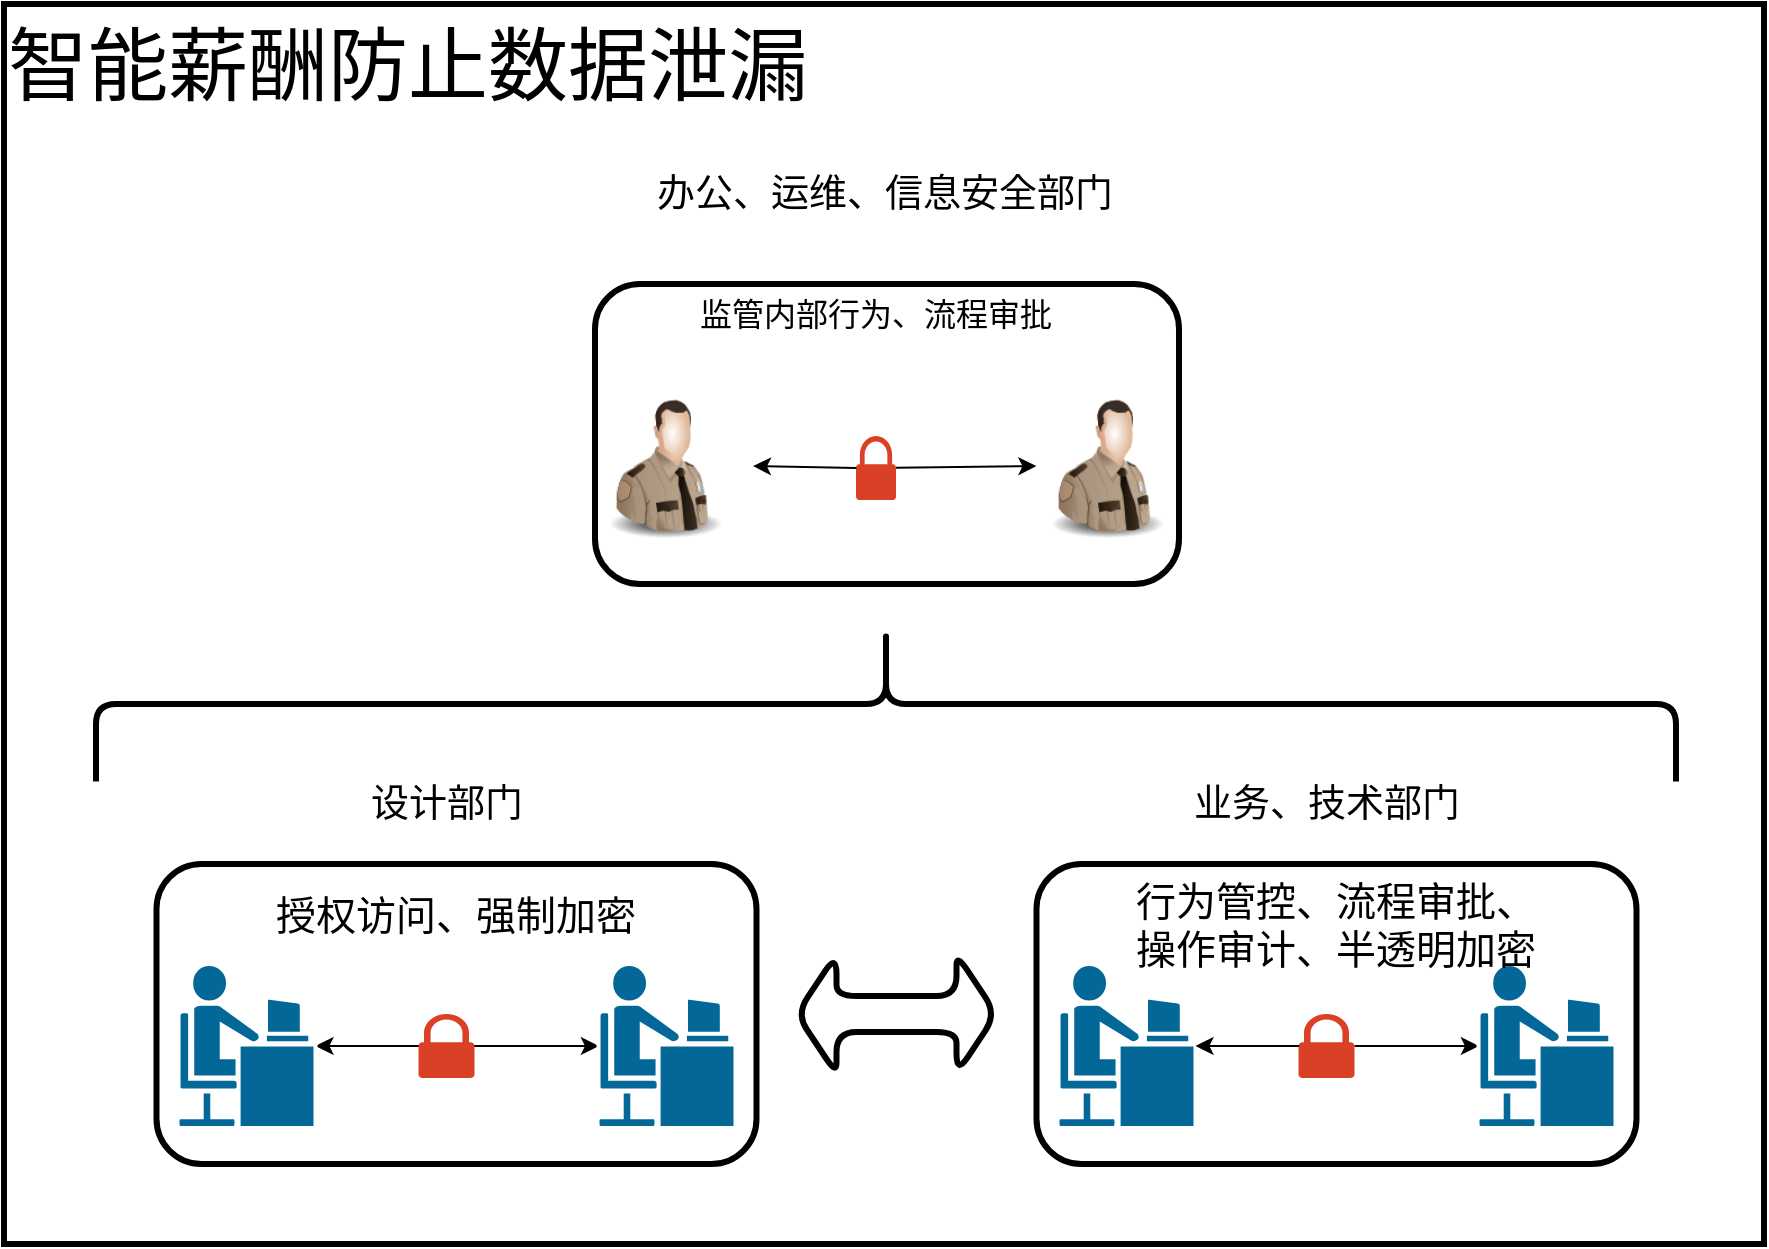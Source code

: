 <mxfile version="15.5.7" type="github" pages="2">
  <diagram id="zvL8GlTMc8eFtZUIkf8F" name="企业内部">
    <mxGraphModel dx="1977" dy="2442" grid="1" gridSize="10" guides="1" tooltips="1" connect="1" arrows="1" fold="1" page="1" pageScale="1" pageWidth="827" pageHeight="1169" math="0" shadow="0">
      <root>
        <mxCell id="0" />
        <mxCell id="1" parent="0" />
        <mxCell id="PV1jHBKMlM598l_tTO8h-67" value="智能薪酬防止数据泄漏" style="rounded=0;whiteSpace=wrap;html=1;labelBackgroundColor=none;fontSize=40;strokeWidth=3;fillColor=none;verticalAlign=top;align=left;" vertex="1" parent="1">
          <mxGeometry x="430" y="-145" width="880" height="620" as="geometry" />
        </mxCell>
        <mxCell id="PV1jHBKMlM598l_tTO8h-70" value="" style="rounded=1;whiteSpace=wrap;html=1;labelBackgroundColor=none;fontSize=40;strokeWidth=3;fillColor=none;align=left;verticalAlign=top;" vertex="1" parent="1">
          <mxGeometry x="946.25" y="285" width="300" height="150" as="geometry" />
        </mxCell>
        <mxCell id="PV1jHBKMlM598l_tTO8h-69" value="" style="rounded=1;whiteSpace=wrap;html=1;labelBackgroundColor=none;fontSize=40;strokeWidth=3;fillColor=none;align=left;verticalAlign=top;" vertex="1" parent="1">
          <mxGeometry x="506.25" y="285" width="300" height="150" as="geometry" />
        </mxCell>
        <mxCell id="PV1jHBKMlM598l_tTO8h-9" style="edgeStyle=none;rounded=0;orthogonalLoop=1;jettySize=auto;html=1;entryX=0.01;entryY=0.5;entryDx=0;entryDy=0;entryPerimeter=0;startArrow=classic;startFill=1;" edge="1" parent="1" source="PV1jHBKMlM598l_tTO8h-3" target="PV1jHBKMlM598l_tTO8h-6">
          <mxGeometry relative="1" as="geometry" />
        </mxCell>
        <mxCell id="PV1jHBKMlM598l_tTO8h-3" value="" style="shape=mxgraph.cisco.people.androgenous_person;html=1;pointerEvents=1;dashed=0;fillColor=#036897;strokeColor=#ffffff;strokeWidth=2;verticalLabelPosition=bottom;verticalAlign=top;align=center;outlineConnect=0;" vertex="1" parent="1">
          <mxGeometry x="516.75" y="335" width="69" height="82" as="geometry" />
        </mxCell>
        <mxCell id="PV1jHBKMlM598l_tTO8h-6" value="" style="shape=mxgraph.cisco.people.androgenous_person;html=1;pointerEvents=1;dashed=0;fillColor=#036897;strokeColor=#ffffff;strokeWidth=2;verticalLabelPosition=bottom;verticalAlign=top;align=center;outlineConnect=0;" vertex="1" parent="1">
          <mxGeometry x="726.75" y="335" width="69" height="82" as="geometry" />
        </mxCell>
        <mxCell id="PV1jHBKMlM598l_tTO8h-11" value="授权访问、强制加密" style="text;html=1;strokeColor=none;fillColor=none;align=center;verticalAlign=middle;whiteSpace=wrap;rounded=0;fontSize=20;strokeWidth=6;" vertex="1" parent="1">
          <mxGeometry x="546.25" y="295" width="220" height="30" as="geometry" />
        </mxCell>
        <mxCell id="PV1jHBKMlM598l_tTO8h-12" value="&lt;font style=&quot;font-size: 19px;&quot;&gt;设计部门&lt;/font&gt;" style="text;html=1;align=center;verticalAlign=middle;resizable=0;points=[];autosize=1;strokeColor=none;fillColor=none;fontSize=19;" vertex="1" parent="1">
          <mxGeometry x="606.25" y="240" width="90" height="30" as="geometry" />
        </mxCell>
        <mxCell id="PV1jHBKMlM598l_tTO8h-15" style="edgeStyle=none;rounded=0;orthogonalLoop=1;jettySize=auto;html=1;entryX=0.01;entryY=0.5;entryDx=0;entryDy=0;entryPerimeter=0;startArrow=none;startFill=1;" edge="1" parent="1" source="PV1jHBKMlM598l_tTO8h-25" target="PV1jHBKMlM598l_tTO8h-19">
          <mxGeometry relative="1" as="geometry" />
        </mxCell>
        <mxCell id="PV1jHBKMlM598l_tTO8h-16" value="" style="shape=mxgraph.cisco.people.androgenous_person;html=1;pointerEvents=1;dashed=0;fillColor=#036897;strokeColor=#ffffff;strokeWidth=2;verticalLabelPosition=bottom;verticalAlign=top;align=center;outlineConnect=0;" vertex="1" parent="1">
          <mxGeometry x="956.75" y="335" width="69" height="82" as="geometry" />
        </mxCell>
        <mxCell id="PV1jHBKMlM598l_tTO8h-19" value="" style="shape=mxgraph.cisco.people.androgenous_person;html=1;pointerEvents=1;dashed=0;fillColor=#036897;strokeColor=#ffffff;strokeWidth=2;verticalLabelPosition=bottom;verticalAlign=top;align=center;outlineConnect=0;" vertex="1" parent="1">
          <mxGeometry x="1166.75" y="335" width="69" height="82" as="geometry" />
        </mxCell>
        <mxCell id="PV1jHBKMlM598l_tTO8h-20" value="行为管控、流程审批、&lt;br&gt;操作审计、半透明加密" style="text;html=1;strokeColor=none;fillColor=none;align=center;verticalAlign=middle;whiteSpace=wrap;rounded=0;fontSize=20;" vertex="1" parent="1">
          <mxGeometry x="961.25" y="300" width="270" height="30" as="geometry" />
        </mxCell>
        <mxCell id="PV1jHBKMlM598l_tTO8h-21" value="&lt;font style=&quot;font-size: 19px;&quot;&gt;业务、技术部门&lt;/font&gt;" style="text;html=1;align=center;verticalAlign=middle;resizable=0;points=[];autosize=1;strokeColor=none;fillColor=none;fontSize=19;" vertex="1" parent="1">
          <mxGeometry x="1016.25" y="240" width="150" height="30" as="geometry" />
        </mxCell>
        <mxCell id="PV1jHBKMlM598l_tTO8h-24" value="" style="sketch=0;pointerEvents=1;shadow=0;dashed=0;html=1;strokeColor=none;labelPosition=center;verticalLabelPosition=bottom;verticalAlign=top;outlineConnect=0;align=center;shape=mxgraph.office.security.lock_protected;fillColor=#DA4026;fontSize=16;" vertex="1" parent="1">
          <mxGeometry x="637.25" y="360" width="28" height="32" as="geometry" />
        </mxCell>
        <mxCell id="PV1jHBKMlM598l_tTO8h-72" value="" style="edgeStyle=none;rounded=0;orthogonalLoop=1;jettySize=auto;html=1;fontSize=40;startArrow=classic;startFill=1;" edge="1" parent="1" source="PV1jHBKMlM598l_tTO8h-26">
          <mxGeometry relative="1" as="geometry">
            <mxPoint x="610" y="281.5" as="targetPoint" />
          </mxGeometry>
        </mxCell>
        <mxCell id="PV1jHBKMlM598l_tTO8h-39" style="edgeStyle=none;rounded=0;orthogonalLoop=1;jettySize=auto;html=1;entryX=0.01;entryY=0.5;entryDx=0;entryDy=0;entryPerimeter=0;startArrow=none;startFill=1;" edge="1" parent="1" source="PV1jHBKMlM598l_tTO8h-46">
          <mxGeometry relative="1" as="geometry">
            <mxPoint x="804.5" y="86" as="sourcePoint" />
            <mxPoint x="946.19" y="86" as="targetPoint" />
          </mxGeometry>
        </mxCell>
        <mxCell id="PV1jHBKMlM598l_tTO8h-44" value="监管内部行为、流程审批" style="text;html=1;strokeColor=none;fillColor=none;align=center;verticalAlign=middle;whiteSpace=wrap;rounded=0;fontSize=16;" vertex="1" parent="1">
          <mxGeometry x="735" y="-5" width="262" height="30" as="geometry" />
        </mxCell>
        <mxCell id="PV1jHBKMlM598l_tTO8h-45" value="&lt;font style=&quot;font-size: 19px;&quot;&gt;办公、运维、信息安全部门&lt;/font&gt;" style="text;html=1;align=center;verticalAlign=middle;resizable=0;points=[];autosize=1;strokeColor=none;fillColor=none;fontSize=19;" vertex="1" parent="1">
          <mxGeometry x="750" y="-65" width="240" height="30" as="geometry" />
        </mxCell>
        <mxCell id="PV1jHBKMlM598l_tTO8h-48" value="" style="image;html=1;image=img/lib/clip_art/people/Security_Man_128x128.png;rounded=1;fontSize=13;fillColor=none;" vertex="1" parent="1">
          <mxGeometry x="724.5" y="47" width="72" height="80" as="geometry" />
        </mxCell>
        <mxCell id="PV1jHBKMlM598l_tTO8h-59" value="" style="image;html=1;image=img/lib/clip_art/people/Security_Man_128x128.png;rounded=1;fontSize=13;fillColor=none;" vertex="1" parent="1">
          <mxGeometry x="945.5" y="47" width="72" height="80" as="geometry" />
        </mxCell>
        <mxCell id="PV1jHBKMlM598l_tTO8h-61" value="" style="shape=curlyBracket;whiteSpace=wrap;html=1;rounded=1;flipH=1;fontSize=19;fillColor=none;rotation=-90;labelBackgroundColor=none;strokeWidth=3;" vertex="1" parent="1">
          <mxGeometry x="832.25" y="-190" width="77.5" height="790" as="geometry" />
        </mxCell>
        <mxCell id="PV1jHBKMlM598l_tTO8h-71" value="" style="edgeStyle=none;rounded=0;orthogonalLoop=1;jettySize=auto;html=1;fontSize=40;startArrow=classic;startFill=1;" edge="1" parent="1" source="PV1jHBKMlM598l_tTO8h-66">
          <mxGeometry relative="1" as="geometry">
            <mxPoint x="681.379" y="233" as="targetPoint" />
          </mxGeometry>
        </mxCell>
        <mxCell id="PV1jHBKMlM598l_tTO8h-25" value="" style="sketch=0;pointerEvents=1;shadow=0;dashed=0;html=1;strokeColor=none;labelPosition=center;verticalLabelPosition=bottom;verticalAlign=top;outlineConnect=0;align=center;shape=mxgraph.office.security.lock_protected;fillColor=#DA4026;fontSize=16;" vertex="1" parent="1">
          <mxGeometry x="1077.25" y="360" width="28" height="32" as="geometry" />
        </mxCell>
        <mxCell id="PV1jHBKMlM598l_tTO8h-68" value="" style="edgeStyle=none;rounded=0;orthogonalLoop=1;jettySize=auto;html=1;entryX=0.01;entryY=0.5;entryDx=0;entryDy=0;entryPerimeter=0;startArrow=classic;startFill=1;endArrow=none;" edge="1" parent="1" source="PV1jHBKMlM598l_tTO8h-16" target="PV1jHBKMlM598l_tTO8h-25">
          <mxGeometry relative="1" as="geometry">
            <mxPoint x="1025.75" y="376" as="sourcePoint" />
            <mxPoint x="1167.44" y="376" as="targetPoint" />
          </mxGeometry>
        </mxCell>
        <mxCell id="PV1jHBKMlM598l_tTO8h-78" value="" style="shape=doubleArrow;whiteSpace=wrap;html=1;rounded=1;labelBackgroundColor=none;fontSize=40;strokeWidth=3;fillColor=none;align=left;verticalAlign=top;" vertex="1" parent="1">
          <mxGeometry x="826.25" y="330" width="100" height="60" as="geometry" />
        </mxCell>
        <mxCell id="PV1jHBKMlM598l_tTO8h-46" value="" style="sketch=0;pointerEvents=1;shadow=0;dashed=0;html=1;strokeColor=none;labelPosition=center;verticalLabelPosition=bottom;verticalAlign=top;outlineConnect=0;align=center;shape=mxgraph.office.security.lock_protected;fillColor=#DA4026;fontSize=16;" vertex="1" parent="1">
          <mxGeometry x="856" y="71" width="20" height="32" as="geometry" />
        </mxCell>
        <mxCell id="PV1jHBKMlM598l_tTO8h-79" value="" style="edgeStyle=none;rounded=0;orthogonalLoop=1;jettySize=auto;html=1;entryX=0.01;entryY=0.5;entryDx=0;entryDy=0;entryPerimeter=0;startArrow=classic;startFill=1;endArrow=none;" edge="1" parent="1" target="PV1jHBKMlM598l_tTO8h-46">
          <mxGeometry relative="1" as="geometry">
            <mxPoint x="804.5" y="86" as="sourcePoint" />
            <mxPoint x="946.19" y="86" as="targetPoint" />
          </mxGeometry>
        </mxCell>
        <mxCell id="PV1jHBKMlM598l_tTO8h-80" value="" style="rounded=1;whiteSpace=wrap;html=1;labelBackgroundColor=none;fontSize=40;strokeWidth=3;fillColor=none;align=left;verticalAlign=top;" vertex="1" parent="1">
          <mxGeometry x="725.5" y="-5" width="292" height="150" as="geometry" />
        </mxCell>
      </root>
    </mxGraphModel>
  </diagram>
  <diagram id="NZHBkKcoDFKd-PurkQWA" name="智能薪酬应用安全">
    <mxGraphModel dx="1694" dy="1091" grid="1" gridSize="10" guides="1" tooltips="1" connect="1" arrows="1" fold="1" page="1" pageScale="1" pageWidth="827" pageHeight="1169" math="0" shadow="0">
      <root>
        <mxCell id="wUdR2dI64wTf1apiwIai-0" />
        <mxCell id="wUdR2dI64wTf1apiwIai-1" parent="wUdR2dI64wTf1apiwIai-0" />
        <mxCell id="wUdR2dI64wTf1apiwIai-2" value="&lt;font style=&quot;font-size: 24px&quot; color=&quot;#ff3333&quot;&gt;智能薪酬系统&lt;/font&gt;" style="rounded=0;whiteSpace=wrap;html=1;labelBackgroundColor=none;fontSize=20;strokeWidth=2;fillColor=none;align=left;verticalAlign=top;" vertex="1" parent="wUdR2dI64wTf1apiwIai-1">
          <mxGeometry x="640" y="566.87" width="790" height="835" as="geometry" />
        </mxCell>
        <mxCell id="wUdR2dI64wTf1apiwIai-3" value="" style="sketch=0;aspect=fixed;pointerEvents=1;shadow=0;dashed=0;html=1;strokeColor=none;labelPosition=center;verticalLabelPosition=bottom;verticalAlign=top;align=center;fillColor=#00188D;shape=mxgraph.mscae.enterprise.web_server;rounded=1;labelBackgroundColor=none;fontSize=20;" vertex="1" parent="wUdR2dI64wTf1apiwIai-1">
          <mxGeometry x="720.95" y="876.87" width="98.8" height="130" as="geometry" />
        </mxCell>
        <mxCell id="wUdR2dI64wTf1apiwIai-4" value="智能人事" style="text;html=1;strokeColor=none;fillColor=none;align=center;verticalAlign=middle;whiteSpace=wrap;rounded=0;labelBackgroundColor=none;fontSize=20;" vertex="1" parent="wUdR2dI64wTf1apiwIai-1">
          <mxGeometry x="699.75" y="826.87" width="120" height="30" as="geometry" />
        </mxCell>
        <mxCell id="wUdR2dI64wTf1apiwIai-5" value="" style="sketch=0;aspect=fixed;pointerEvents=1;shadow=0;dashed=0;html=1;strokeColor=none;labelPosition=center;verticalLabelPosition=bottom;verticalAlign=top;align=center;fillColor=#00188D;shape=mxgraph.mscae.enterprise.web_server;rounded=1;labelBackgroundColor=none;fontSize=20;" vertex="1" parent="wUdR2dI64wTf1apiwIai-1">
          <mxGeometry x="1110.95" y="871.87" width="98.8" height="130" as="geometry" />
        </mxCell>
        <mxCell id="wUdR2dI64wTf1apiwIai-6" value="智能薪酬" style="text;html=1;strokeColor=none;fillColor=none;align=center;verticalAlign=middle;whiteSpace=wrap;rounded=0;labelBackgroundColor=none;fontSize=20;" vertex="1" parent="wUdR2dI64wTf1apiwIai-1">
          <mxGeometry x="1089.75" y="821.87" width="120" height="30" as="geometry" />
        </mxCell>
        <mxCell id="wUdR2dI64wTf1apiwIai-7" value="" style="shape=doubleArrow;whiteSpace=wrap;html=1;rounded=1;labelBackgroundColor=none;fontSize=20;strokeWidth=2;fillColor=none;align=left;verticalAlign=top;" vertex="1" parent="wUdR2dI64wTf1apiwIai-1">
          <mxGeometry x="879.75" y="896.87" width="170" height="60" as="geometry" />
        </mxCell>
        <mxCell id="wUdR2dI64wTf1apiwIai-8" value="" style="sketch=0;pointerEvents=1;shadow=0;dashed=0;html=1;strokeColor=none;labelPosition=center;verticalLabelPosition=bottom;verticalAlign=top;outlineConnect=0;align=center;shape=mxgraph.office.security.lock_protected;fillColor=#DA4026;fontSize=16;" vertex="1" parent="wUdR2dI64wTf1apiwIai-1">
          <mxGeometry x="950.75" y="910.87" width="28" height="32" as="geometry" />
        </mxCell>
        <mxCell id="wUdR2dI64wTf1apiwIai-9" value="金融级AES加密" style="text;html=1;strokeColor=none;fillColor=none;align=center;verticalAlign=middle;whiteSpace=wrap;rounded=0;labelBackgroundColor=none;fontSize=20;" vertex="1" parent="wUdR2dI64wTf1apiwIai-1">
          <mxGeometry x="874.75" y="956.87" width="180" height="30" as="geometry" />
        </mxCell>
        <mxCell id="wUdR2dI64wTf1apiwIai-10" value="" style="aspect=fixed;html=1;points=[];align=center;image;fontSize=12;image=img/lib/azure2/azure_stack/User_Subscriptions.svg;rounded=1;labelBackgroundColor=none;strokeWidth=2;fillColor=none;" vertex="1" parent="wUdR2dI64wTf1apiwIai-1">
          <mxGeometry x="290" y="626.87" width="100.97" height="98" as="geometry" />
        </mxCell>
        <mxCell id="wUdR2dI64wTf1apiwIai-11" value="" style="shape=image;html=1;verticalAlign=top;verticalLabelPosition=bottom;labelBackgroundColor=#ffffff;imageAspect=0;aspect=fixed;image=https://cdn2.iconfinder.com/data/icons/picol-vector/32/server_security-128.png;rounded=1;fontSize=20;strokeWidth=2;fillColor=none;" vertex="1" parent="wUdR2dI64wTf1apiwIai-1">
          <mxGeometry x="889.13" y="611.87" width="128" height="128" as="geometry" />
        </mxCell>
        <mxCell id="wUdR2dI64wTf1apiwIai-12" value="" style="shape=curlyBracket;whiteSpace=wrap;html=1;rounded=1;flipH=1;fontSize=19;fillColor=none;rotation=-90;labelBackgroundColor=none;strokeWidth=3;" vertex="1" parent="wUdR2dI64wTf1apiwIai-1">
          <mxGeometry x="914.38" y="510" width="77.5" height="543.75" as="geometry" />
        </mxCell>
        <mxCell id="wUdR2dI64wTf1apiwIai-13" value="统一身份认证管理" style="text;html=1;strokeColor=none;fillColor=none;align=center;verticalAlign=middle;whiteSpace=wrap;rounded=0;labelBackgroundColor=none;fontSize=20;" vertex="1" parent="wUdR2dI64wTf1apiwIai-1">
          <mxGeometry x="863.13" y="581.87" width="180" height="30" as="geometry" />
        </mxCell>
        <mxCell id="wUdR2dI64wTf1apiwIai-14" value="" style="sketch=0;aspect=fixed;pointerEvents=1;shadow=0;dashed=0;html=1;strokeColor=none;labelPosition=center;verticalLabelPosition=bottom;verticalAlign=top;align=center;fillColor=#00188D;shape=mxgraph.mscae.enterprise.web_server;rounded=1;labelBackgroundColor=none;fontSize=20;" vertex="1" parent="wUdR2dI64wTf1apiwIai-1">
          <mxGeometry x="1121.55" y="1201.87" width="98.8" height="130" as="geometry" />
        </mxCell>
        <mxCell id="wUdR2dI64wTf1apiwIai-15" value="薪资计算" style="text;html=1;strokeColor=none;fillColor=none;align=center;verticalAlign=middle;whiteSpace=wrap;rounded=0;labelBackgroundColor=none;fontSize=20;" vertex="1" parent="wUdR2dI64wTf1apiwIai-1">
          <mxGeometry x="1100.35" y="1351.87" width="120" height="30" as="geometry" />
        </mxCell>
        <mxCell id="wUdR2dI64wTf1apiwIai-16" value="" style="shape=doubleArrow;whiteSpace=wrap;html=1;rounded=1;labelBackgroundColor=none;fontSize=20;strokeWidth=2;fillColor=none;align=left;verticalAlign=top;rotation=90;" vertex="1" parent="wUdR2dI64wTf1apiwIai-1">
          <mxGeometry x="1087.13" y="1071.87" width="125.25" height="60" as="geometry" />
        </mxCell>
        <mxCell id="wUdR2dI64wTf1apiwIai-17" value="" style="sketch=0;pointerEvents=1;shadow=0;dashed=0;html=1;strokeColor=none;labelPosition=center;verticalLabelPosition=bottom;verticalAlign=top;outlineConnect=0;align=center;shape=mxgraph.office.security.lock_protected;fillColor=#DA4026;fontSize=16;" vertex="1" parent="wUdR2dI64wTf1apiwIai-1">
          <mxGeometry x="1135.75" y="1085.87" width="28" height="32" as="geometry" />
        </mxCell>
        <mxCell id="wUdR2dI64wTf1apiwIai-18" value="1. 全程密文传输&lt;br&gt;2. 密钥由安全团队掌控&lt;br&gt;3. 严密的权限控制" style="text;html=1;strokeColor=none;fillColor=none;align=left;verticalAlign=middle;whiteSpace=wrap;rounded=0;labelBackgroundColor=none;fontSize=20;" vertex="1" parent="wUdR2dI64wTf1apiwIai-1">
          <mxGeometry x="1200" y="1041.87" width="260" height="120" as="geometry" />
        </mxCell>
        <mxCell id="wUdR2dI64wTf1apiwIai-19" value="" style="shape=doubleArrow;whiteSpace=wrap;html=1;rounded=1;labelBackgroundColor=none;fontSize=20;strokeWidth=2;fillColor=none;align=left;verticalAlign=top;" vertex="1" parent="wUdR2dI64wTf1apiwIai-1">
          <mxGeometry x="430" y="645.87" width="170" height="60" as="geometry" />
        </mxCell>
        <mxCell id="wUdR2dI64wTf1apiwIai-20" value="" style="sketch=0;pointerEvents=1;shadow=0;dashed=0;html=1;strokeColor=none;labelPosition=center;verticalLabelPosition=bottom;verticalAlign=top;outlineConnect=0;align=center;shape=mxgraph.office.security.lock_protected;fillColor=#DA4026;fontSize=16;" vertex="1" parent="wUdR2dI64wTf1apiwIai-1">
          <mxGeometry x="501" y="659.87" width="28" height="32" as="geometry" />
        </mxCell>
        <mxCell id="wUdR2dI64wTf1apiwIai-21" value="1. 准入控制&lt;br&gt;2. 角色权限识别" style="text;html=1;strokeColor=none;fillColor=none;align=left;verticalAlign=middle;whiteSpace=wrap;rounded=0;labelBackgroundColor=none;fontSize=20;" vertex="1" parent="wUdR2dI64wTf1apiwIai-1">
          <mxGeometry x="440" y="717.87" width="167.5" height="94" as="geometry" />
        </mxCell>
        <mxCell id="wUdR2dI64wTf1apiwIai-22" value="" style="sketch=0;aspect=fixed;pointerEvents=1;shadow=0;dashed=0;html=1;strokeColor=none;labelPosition=center;verticalLabelPosition=bottom;verticalAlign=top;align=center;fillColor=#00188D;shape=mxgraph.azure.user;rounded=1;labelBackgroundColor=none;fontSize=20;" vertex="1" parent="wUdR2dI64wTf1apiwIai-1">
          <mxGeometry x="301.67" y="940.87" width="89.3" height="95" as="geometry" />
        </mxCell>
        <mxCell id="wUdR2dI64wTf1apiwIai-23" value="" style="shape=doubleArrow;whiteSpace=wrap;html=1;rounded=1;labelBackgroundColor=none;fontSize=20;strokeWidth=2;fillColor=none;align=left;verticalAlign=top;" vertex="1" parent="wUdR2dI64wTf1apiwIai-1">
          <mxGeometry x="430" y="956.87" width="170" height="60" as="geometry" />
        </mxCell>
        <mxCell id="wUdR2dI64wTf1apiwIai-24" value="" style="shape=image;html=1;verticalAlign=top;verticalLabelPosition=bottom;labelBackgroundColor=#ffffff;imageAspect=0;aspect=fixed;image=https://cdn4.iconfinder.com/data/icons/simplicio/128x128/notification_error.png;rounded=1;fontSize=20;strokeWidth=2;fillColor=none;" vertex="1" parent="wUdR2dI64wTf1apiwIai-1">
          <mxGeometry x="484" y="959.87" width="57" height="57" as="geometry" />
        </mxCell>
        <mxCell id="wUdR2dI64wTf1apiwIai-25" value="1. 禁止非法访问&lt;br&gt;2. 监控预警" style="text;html=1;strokeColor=none;fillColor=none;align=left;verticalAlign=middle;whiteSpace=wrap;rounded=0;labelBackgroundColor=none;fontSize=20;" vertex="1" parent="wUdR2dI64wTf1apiwIai-1">
          <mxGeometry x="427.5" y="1031.87" width="170" height="50" as="geometry" />
        </mxCell>
        <mxCell id="wUdR2dI64wTf1apiwIai-26" value="1. 租户数据隔离&lt;br&gt;2. 按钮级权限控制&lt;br&gt;&lt;div&gt;&lt;span&gt;3. 部门级数据隔离&lt;/span&gt;&lt;/div&gt;&lt;div&gt;4. 全业务操作审计&lt;/div&gt;&lt;div&gt;5. 全流程操作可溯源&lt;/div&gt;&lt;div&gt;6. 业务数据金融级加密技术&lt;/div&gt;&lt;div&gt;7. ...&lt;/div&gt;" style="text;html=1;strokeColor=none;fillColor=none;align=left;verticalAlign=middle;whiteSpace=wrap;rounded=0;labelBackgroundColor=none;fontSize=20;" vertex="1" parent="wUdR2dI64wTf1apiwIai-1">
          <mxGeometry x="1070.5" y="581.87" width="305" height="190" as="geometry" />
        </mxCell>
        <mxCell id="wUdR2dI64wTf1apiwIai-27" value="1. 兼容主流平台数据&lt;br&gt;&lt;div style=&quot;text-align: left&quot;&gt;&lt;span&gt;2. 敏感数据全加密&lt;/span&gt;&lt;/div&gt;" style="text;html=1;strokeColor=none;fillColor=none;align=center;verticalAlign=middle;whiteSpace=wrap;rounded=0;labelBackgroundColor=none;fontSize=20;" vertex="1" parent="wUdR2dI64wTf1apiwIai-1">
          <mxGeometry x="674.38" y="1031.87" width="205.62" height="80" as="geometry" />
        </mxCell>
        <mxCell id="wUdR2dI64wTf1apiwIai-28" value="1. 数据全加密&lt;br&gt;2. 严格密钥管控体系" style="text;html=1;strokeColor=none;fillColor=none;align=left;verticalAlign=middle;whiteSpace=wrap;rounded=0;labelBackgroundColor=none;fontSize=20;" vertex="1" parent="wUdR2dI64wTf1apiwIai-1">
          <mxGeometry x="1220" y="869.87" width="210" height="90" as="geometry" />
        </mxCell>
        <mxCell id="wUdR2dI64wTf1apiwIai-29" value="1. 计算节点高级防护&lt;br&gt;2. 专属数据隔离&lt;br&gt;3. 毫秒级计算能力" style="text;html=1;strokeColor=none;fillColor=none;align=left;verticalAlign=middle;whiteSpace=wrap;rounded=0;labelBackgroundColor=none;fontSize=20;" vertex="1" parent="wUdR2dI64wTf1apiwIai-1">
          <mxGeometry x="1225" y="1211.87" width="205" height="110" as="geometry" />
        </mxCell>
        <mxCell id="1YjRcj9Kk4uQf3cHgAuT-0" value="" style="shape=image;html=1;verticalAlign=top;verticalLabelPosition=bottom;labelBackgroundColor=#ffffff;imageAspect=0;aspect=fixed;image=https://cdn0.iconfinder.com/data/icons/basic-web-ui-elements/295/visualization-128.png;rounded=1;fontSize=24;strokeWidth=2;fillColor=none;" vertex="1" parent="wUdR2dI64wTf1apiwIai-1">
          <mxGeometry x="1660" y="815.87" width="242" height="242" as="geometry" />
        </mxCell>
        <mxCell id="1YjRcj9Kk4uQf3cHgAuT-1" value="" style="shape=doubleArrow;whiteSpace=wrap;html=1;rounded=1;labelBackgroundColor=none;fontSize=24;strokeWidth=2;fillColor=none;align=left;verticalAlign=top;" vertex="1" parent="wUdR2dI64wTf1apiwIai-1">
          <mxGeometry x="1470" y="910.87" width="150" height="60" as="geometry" />
        </mxCell>
        <mxCell id="1YjRcj9Kk4uQf3cHgAuT-2" value="" style="sketch=0;pointerEvents=1;shadow=0;dashed=0;html=1;strokeColor=none;labelPosition=center;verticalLabelPosition=bottom;verticalAlign=top;outlineConnect=0;align=center;shape=mxgraph.office.security.lock_protected;fillColor=#DA4026;fontSize=16;" vertex="1" parent="wUdR2dI64wTf1apiwIai-1">
          <mxGeometry x="1531" y="920.87" width="28" height="32" as="geometry" />
        </mxCell>
        <mxCell id="1YjRcj9Kk4uQf3cHgAuT-3" value="页面展示" style="text;html=1;strokeColor=none;fillColor=none;align=center;verticalAlign=middle;whiteSpace=wrap;rounded=0;labelBackgroundColor=none;fontSize=24;" vertex="1" parent="wUdR2dI64wTf1apiwIai-1">
          <mxGeometry x="1696" y="779.87" width="170" height="32" as="geometry" />
        </mxCell>
        <mxCell id="1YjRcj9Kk4uQf3cHgAuT-4" value="HTTPS+SSL" style="text;html=1;strokeColor=none;fillColor=none;align=center;verticalAlign=middle;whiteSpace=wrap;rounded=0;labelBackgroundColor=none;fontSize=24;" vertex="1" parent="wUdR2dI64wTf1apiwIai-1">
          <mxGeometry x="1480" y="978.87" width="130" height="23" as="geometry" />
        </mxCell>
        <mxCell id="1YjRcj9Kk4uQf3cHgAuT-5" value="1. 扫码登陆、安全访问&lt;br&gt;2. 敏感数据脱敏展示&lt;br&gt;3. 长时间无操作主动下线&lt;br&gt;4. 可按角色、部门进行数据隔离查阅、操作" style="text;html=1;strokeColor=none;fillColor=none;align=left;verticalAlign=middle;whiteSpace=wrap;rounded=0;labelBackgroundColor=none;fontSize=20;" vertex="1" parent="wUdR2dI64wTf1apiwIai-1">
          <mxGeometry x="1660" y="1071.87" width="420" height="120" as="geometry" />
        </mxCell>
        <mxCell id="1YjRcj9Kk4uQf3cHgAuT-6" value="" style="shape=curlyBracket;whiteSpace=wrap;html=1;rounded=1;flipH=1;labelBackgroundColor=none;fontSize=20;strokeWidth=3;fillColor=none;align=left;verticalAlign=top;rotation=-90;" vertex="1" parent="wUdR2dI64wTf1apiwIai-1">
          <mxGeometry x="1082.8" y="-290.63" width="38.75" height="1612.5" as="geometry" />
        </mxCell>
        <mxCell id="yjCar2BMzJE8aPzA6oPI-3" style="edgeStyle=none;rounded=0;orthogonalLoop=1;jettySize=auto;html=1;fontSize=20;fontColor=#FF3333;startArrow=none;startFill=1;entryX=0;entryY=0.5;entryDx=0;entryDy=0;entryPerimeter=0;" edge="1" parent="wUdR2dI64wTf1apiwIai-1" source="yjCar2BMzJE8aPzA6oPI-1" target="yjCar2BMzJE8aPzA6oPI-0">
          <mxGeometry relative="1" as="geometry">
            <mxPoint x="1150" y="420" as="targetPoint" />
          </mxGeometry>
        </mxCell>
        <mxCell id="Li7YTvdRUEovUySa_MTm-3" value="" style="image;html=1;image=img/lib/clip_art/people/Security_Man_128x128.png;rounded=1;fontSize=13;fillColor=none;" vertex="1" parent="wUdR2dI64wTf1apiwIai-1">
          <mxGeometry x="940.0" y="400" width="72" height="80" as="geometry" />
        </mxCell>
        <mxCell id="Li7YTvdRUEovUySa_MTm-11" style="edgeStyle=none;rounded=0;orthogonalLoop=1;jettySize=auto;html=1;entryX=0;entryY=0.5;entryDx=0;entryDy=0;fontSize=20;startArrow=none;startFill=1;" edge="1" parent="wUdR2dI64wTf1apiwIai-1" source="Li7YTvdRUEovUySa_MTm-13" target="Li7YTvdRUEovUySa_MTm-3">
          <mxGeometry relative="1" as="geometry" />
        </mxCell>
        <mxCell id="Li7YTvdRUEovUySa_MTm-8" value="" style="sketch=0;pointerEvents=1;shadow=0;dashed=0;html=1;strokeColor=none;fillColor=#434445;aspect=fixed;labelPosition=center;verticalLabelPosition=bottom;verticalAlign=top;align=center;outlineConnect=0;shape=mxgraph.vvd.nsx_dashboard;rounded=1;labelBackgroundColor=none;fontSize=20;" vertex="1" parent="wUdR2dI64wTf1apiwIai-1">
          <mxGeometry x="680" y="395" width="96.77" height="90" as="geometry" />
        </mxCell>
        <mxCell id="Li7YTvdRUEovUySa_MTm-13" value="" style="sketch=0;pointerEvents=1;shadow=0;dashed=0;html=1;strokeColor=none;labelPosition=center;verticalLabelPosition=bottom;verticalAlign=top;outlineConnect=0;align=center;shape=mxgraph.office.security.lock_protected;fillColor=#DA4026;fontSize=16;" vertex="1" parent="wUdR2dI64wTf1apiwIai-1">
          <mxGeometry x="846.75" y="424" width="28" height="32" as="geometry" />
        </mxCell>
        <mxCell id="Li7YTvdRUEovUySa_MTm-14" value="" style="edgeStyle=none;rounded=0;orthogonalLoop=1;jettySize=auto;html=1;entryX=0;entryY=0.5;entryDx=0;entryDy=0;fontSize=20;startArrow=classic;startFill=1;endArrow=none;" edge="1" parent="wUdR2dI64wTf1apiwIai-1" source="Li7YTvdRUEovUySa_MTm-8" target="Li7YTvdRUEovUySa_MTm-13">
          <mxGeometry relative="1" as="geometry">
            <mxPoint x="776.77" y="440" as="sourcePoint" />
            <mxPoint x="940" y="440" as="targetPoint" />
          </mxGeometry>
        </mxCell>
        <mxCell id="Li7YTvdRUEovUySa_MTm-15" value="监控、报警" style="text;html=1;strokeColor=none;fillColor=none;align=center;verticalAlign=middle;whiteSpace=wrap;rounded=0;labelBackgroundColor=none;fontSize=20;" vertex="1" parent="wUdR2dI64wTf1apiwIai-1">
          <mxGeometry x="673.38" y="360" width="110" height="30" as="geometry" />
        </mxCell>
        <mxCell id="Li7YTvdRUEovUySa_MTm-16" value="安全审计" style="text;html=1;strokeColor=none;fillColor=none;align=center;verticalAlign=middle;whiteSpace=wrap;rounded=0;labelBackgroundColor=none;fontSize=20;" vertex="1" parent="wUdR2dI64wTf1apiwIai-1">
          <mxGeometry x="919" y="360" width="114" height="30" as="geometry" />
        </mxCell>
        <mxCell id="m6gOXDBD6SaailjrlLn_-3" value="权威安全认证" style="html=1;strokeColor=none;fillColor=#0079D6;labelPosition=center;verticalLabelPosition=middle;verticalAlign=top;align=center;fontSize=19;outlineConnect=0;spacingTop=-6;fontColor=#FFFFFF;sketch=0;shape=mxgraph.sitemap.security;rounded=1;labelBackgroundColor=none;" vertex="1" parent="wUdR2dI64wTf1apiwIai-1">
          <mxGeometry x="640" y="1280" width="260" height="121.87" as="geometry" />
        </mxCell>
        <mxCell id="m6gOXDBD6SaailjrlLn_-4" value="1.&amp;nbsp;&lt;span&gt;ISO27001-&lt;/span&gt;&lt;span&gt;信息安全管理体系认证&lt;br&gt;2.&amp;nbsp;&lt;/span&gt;&lt;span&gt;ISO27018-&lt;/span&gt;&lt;span&gt;公有云个人信息保护管理体系认证&lt;br&gt;&lt;/span&gt;&lt;span&gt;3.&amp;nbsp;&lt;/span&gt;&lt;span&gt;信息系统安全公安部三级备案&lt;br&gt;&lt;/span&gt;&lt;span&gt;4.&amp;nbsp;&lt;/span&gt;&lt;span&gt;信息安全管理体系认证&lt;br&gt;&lt;/span&gt;&lt;span&gt;&lt;br&gt;&lt;/span&gt;&lt;span&gt;&lt;br&gt;&lt;/span&gt;" style="text;html=1;strokeColor=none;fillColor=none;align=left;verticalAlign=middle;whiteSpace=wrap;rounded=0;labelBackgroundColor=none;fontSize=20;fontColor=#FF3333;" vertex="1" parent="wUdR2dI64wTf1apiwIai-1">
          <mxGeometry x="635.75" y="1401.87" width="434.25" height="160" as="geometry" />
        </mxCell>
        <mxCell id="yjCar2BMzJE8aPzA6oPI-0" value="" style="sketch=0;pointerEvents=1;shadow=0;dashed=0;html=1;strokeColor=none;labelPosition=center;verticalLabelPosition=bottom;verticalAlign=top;align=center;fillColor=#505050;shape=mxgraph.mscae.oms.log_management;rounded=1;labelBackgroundColor=none;fontSize=20;fontColor=#FF3333;" vertex="1" parent="wUdR2dI64wTf1apiwIai-1">
          <mxGeometry x="1192.87" y="392.5" width="95.25" height="95" as="geometry" />
        </mxCell>
        <mxCell id="yjCar2BMzJE8aPzA6oPI-1" value="" style="sketch=0;pointerEvents=1;shadow=0;dashed=0;html=1;strokeColor=none;labelPosition=center;verticalLabelPosition=bottom;verticalAlign=top;outlineConnect=0;align=center;shape=mxgraph.office.security.lock_protected;fillColor=#DA4026;fontSize=16;" vertex="1" parent="wUdR2dI64wTf1apiwIai-1">
          <mxGeometry x="1093.55" y="424" width="28" height="32" as="geometry" />
        </mxCell>
        <mxCell id="yjCar2BMzJE8aPzA6oPI-5" value="" style="edgeStyle=none;rounded=0;orthogonalLoop=1;jettySize=auto;html=1;fontSize=20;fontColor=#FF3333;startArrow=classic;startFill=1;entryX=0;entryY=0.5;entryDx=0;entryDy=0;entryPerimeter=0;endArrow=none;" edge="1" parent="wUdR2dI64wTf1apiwIai-1" source="Li7YTvdRUEovUySa_MTm-3" target="yjCar2BMzJE8aPzA6oPI-1">
          <mxGeometry relative="1" as="geometry">
            <mxPoint x="1012.0" y="440" as="sourcePoint" />
            <mxPoint x="1192.87" y="440" as="targetPoint" />
          </mxGeometry>
        </mxCell>
        <mxCell id="yjCar2BMzJE8aPzA6oPI-6" value="&lt;font color=&quot;#000000&quot;&gt;操作日志&lt;/font&gt;" style="text;html=1;strokeColor=none;fillColor=none;align=center;verticalAlign=middle;whiteSpace=wrap;rounded=0;labelBackgroundColor=none;fontSize=20;fontColor=#FF3333;" vertex="1" parent="wUdR2dI64wTf1apiwIai-1">
          <mxGeometry x="1200" y="360" width="90" height="30" as="geometry" />
        </mxCell>
      </root>
    </mxGraphModel>
  </diagram>
</mxfile>
